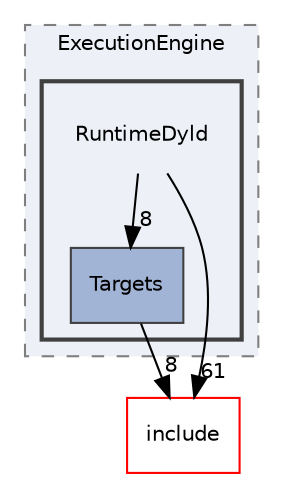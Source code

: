digraph "lib/ExecutionEngine/RuntimeDyld"
{
 // LATEX_PDF_SIZE
  bgcolor="transparent";
  edge [fontname="Helvetica",fontsize="10",labelfontname="Helvetica",labelfontsize="10"];
  node [fontname="Helvetica",fontsize="10",shape="box"];
  compound=true
  subgraph clusterdir_9ff4c6dc1720636682ab045c894e9bc5 {
    graph [ bgcolor="#edf0f7", pencolor="grey50", style="filled,dashed,", label="ExecutionEngine", fontname="Helvetica", fontsize="10", URL="dir_9ff4c6dc1720636682ab045c894e9bc5.html"]
  subgraph clusterdir_9dfae4a6f191195de651c80c4758b76b {
    graph [ bgcolor="#edf0f7", pencolor="grey25", style="filled,bold,", label="", fontname="Helvetica", fontsize="10", URL="dir_9dfae4a6f191195de651c80c4758b76b.html"]
    dir_9dfae4a6f191195de651c80c4758b76b [shape=plaintext, label="RuntimeDyld"];
  dir_f1ed2d7944d8c513e48109167bbf9132 [label="Targets", style="filled,", fillcolor="#a2b4d6", color="grey25", URL="dir_f1ed2d7944d8c513e48109167bbf9132.html"];
  }
  }
  dir_d44c64559bbebec7f509842c48db8b23 [label="include", style="", fillcolor="#edf0f7", color="red", URL="dir_d44c64559bbebec7f509842c48db8b23.html"];
  dir_9dfae4a6f191195de651c80c4758b76b->dir_d44c64559bbebec7f509842c48db8b23 [headlabel="61", labeldistance=1.5 headhref="dir_000174_000082.html"];
  dir_9dfae4a6f191195de651c80c4758b76b->dir_f1ed2d7944d8c513e48109167bbf9132 [headlabel="8", labeldistance=1.5 headhref="dir_000174_000212.html"];
  dir_f1ed2d7944d8c513e48109167bbf9132->dir_d44c64559bbebec7f509842c48db8b23 [headlabel="8", labeldistance=1.5 headhref="dir_000212_000082.html"];
}
